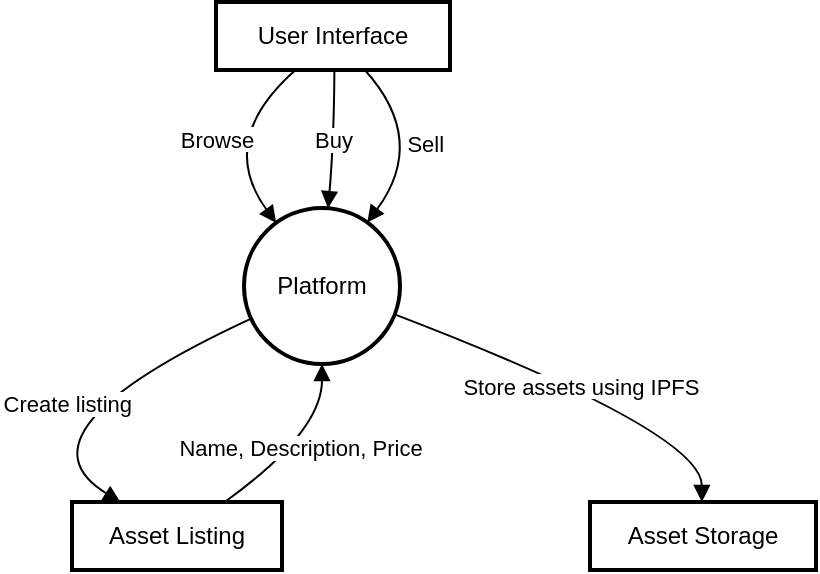 <mxfile version="21.2.7" type="github">
  <diagram name="Page-1" id="6X49AMMM6U6xrPUamU6x">
    <mxGraphModel>
      <root>
        <mxCell id="0" />
        <mxCell id="1" parent="0" />
        <mxCell id="2" value="User Interface" style="whiteSpace=wrap;strokeWidth=2;" vertex="1" parent="1">
          <mxGeometry x="153" width="117" height="34" as="geometry" />
        </mxCell>
        <mxCell id="3" value="Platform" style="ellipse;aspect=fixed;strokeWidth=2;whiteSpace=wrap;" vertex="1" parent="1">
          <mxGeometry x="167" y="103" width="78" height="78" as="geometry" />
        </mxCell>
        <mxCell id="4" value="Asset Listing" style="whiteSpace=wrap;strokeWidth=2;" vertex="1" parent="1">
          <mxGeometry x="81" y="250" width="105" height="34" as="geometry" />
        </mxCell>
        <mxCell id="5" value="Asset Storage" style="whiteSpace=wrap;strokeWidth=2;" vertex="1" parent="1">
          <mxGeometry x="340" y="250" width="113" height="34" as="geometry" />
        </mxCell>
        <mxCell id="6" value="Browse" style="curved=1;startArrow=none;endArrow=block;exitX=0.339;exitY=1.003;entryX=0.14;entryY=0.002;" edge="1" parent="1" source="2" target="3">
          <mxGeometry relative="1" as="geometry">
            <Array as="points">
              <mxPoint x="153" y="69" />
            </Array>
          </mxGeometry>
        </mxCell>
        <mxCell id="7" value="Buy" style="curved=1;startArrow=none;endArrow=block;exitX=0.506;exitY=1.003;entryX=0.541;entryY=0.002;" edge="1" parent="1" source="2" target="3">
          <mxGeometry relative="1" as="geometry">
            <Array as="points">
              <mxPoint x="212" y="69" />
            </Array>
          </mxGeometry>
        </mxCell>
        <mxCell id="8" value="Sell" style="curved=1;startArrow=none;endArrow=block;exitX=0.637;exitY=1.003;entryX=0.856;entryY=0.002;" edge="1" parent="1" source="2" target="3">
          <mxGeometry relative="1" as="geometry">
            <Array as="points">
              <mxPoint x="259" y="69" />
            </Array>
          </mxGeometry>
        </mxCell>
        <mxCell id="9" value="Create listing" style="curved=1;startArrow=none;endArrow=block;exitX=-0.001;exitY=0.733;entryX=0.231;entryY=0.001;" edge="1" parent="1" source="3" target="4">
          <mxGeometry relative="1" as="geometry">
            <Array as="points">
              <mxPoint x="48" y="215" />
            </Array>
          </mxGeometry>
        </mxCell>
        <mxCell id="10" value="Name, Description, Price" style="curved=1;startArrow=none;endArrow=block;exitX=0.727;exitY=0.001;entryX=0.498;entryY=0.999;" edge="1" parent="1" source="4" target="3">
          <mxGeometry relative="1" as="geometry">
            <Array as="points">
              <mxPoint x="206" y="215" />
            </Array>
          </mxGeometry>
        </mxCell>
        <mxCell id="11" value="Store assets using IPFS" style="curved=1;startArrow=none;endArrow=block;exitX=0.996;exitY=0.693;entryX=0.495;entryY=0.001;" edge="1" parent="1" source="3" target="5">
          <mxGeometry relative="1" as="geometry">
            <Array as="points">
              <mxPoint x="396" y="215" />
            </Array>
          </mxGeometry>
        </mxCell>
      </root>
    </mxGraphModel>
  </diagram>
</mxfile>
